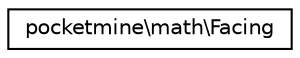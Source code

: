 digraph "Graphical Class Hierarchy"
{
 // INTERACTIVE_SVG=YES
 // LATEX_PDF_SIZE
  edge [fontname="Helvetica",fontsize="10",labelfontname="Helvetica",labelfontsize="10"];
  node [fontname="Helvetica",fontsize="10",shape=record];
  rankdir="LR";
  Node0 [label="pocketmine\\math\\Facing",height=0.2,width=0.4,color="black", fillcolor="white", style="filled",URL="$dd/d25/classpocketmine_1_1math_1_1_facing.html",tooltip=" "];
}
